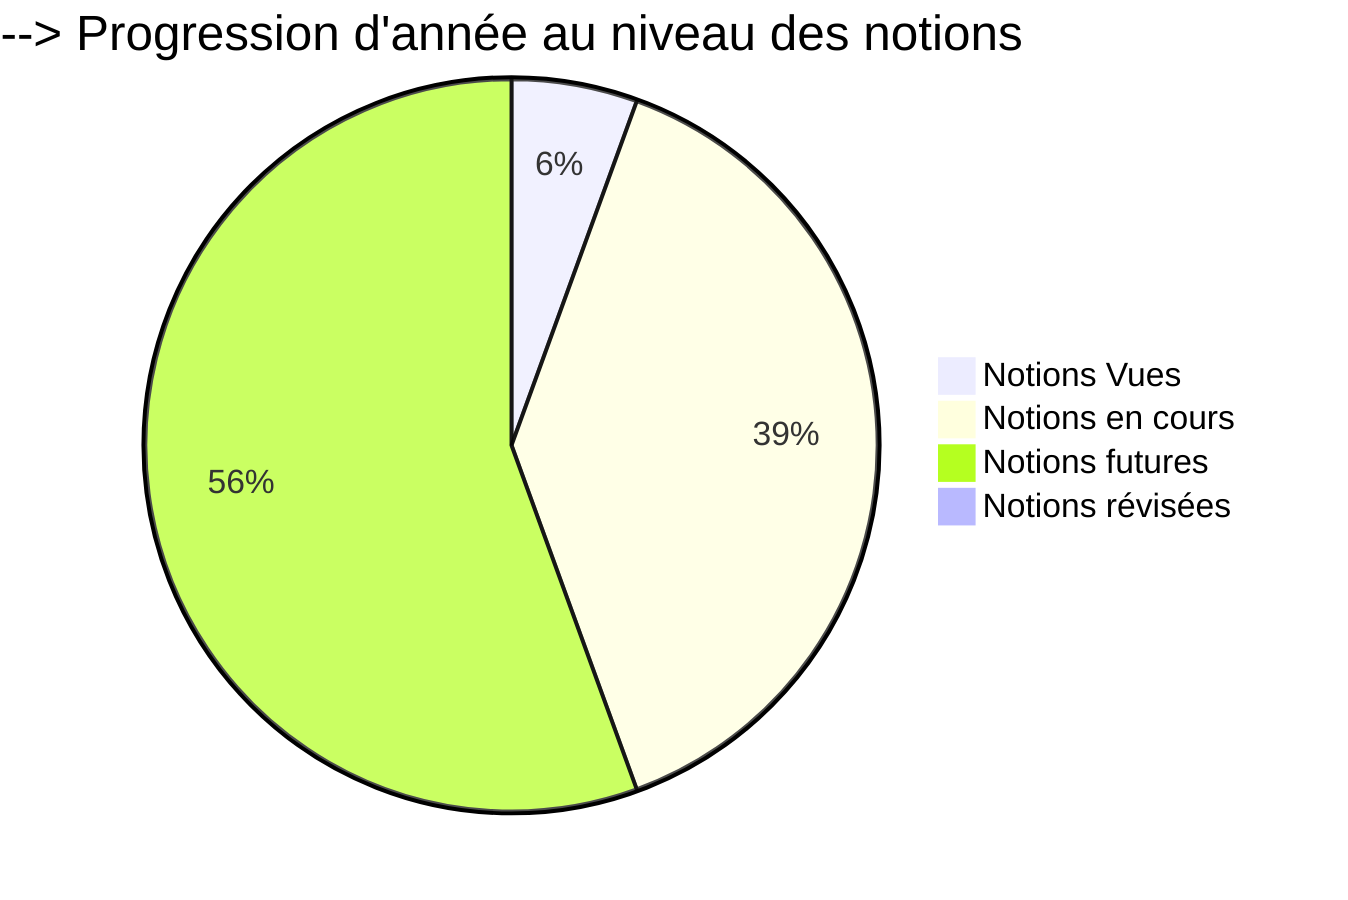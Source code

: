 ---
config:
  theme: default
---
%% Il y a en tout 18 notions en comptant l'œuvre, il faut donc que la somme des 3 premières catégories fasse 18
pie
    title --> Progression d'année au niveau des notions
    "Notions Vues" : 1
    "Notions en cours" : 7
    "Notions futures" : 10
    "Notions révisées" : 0